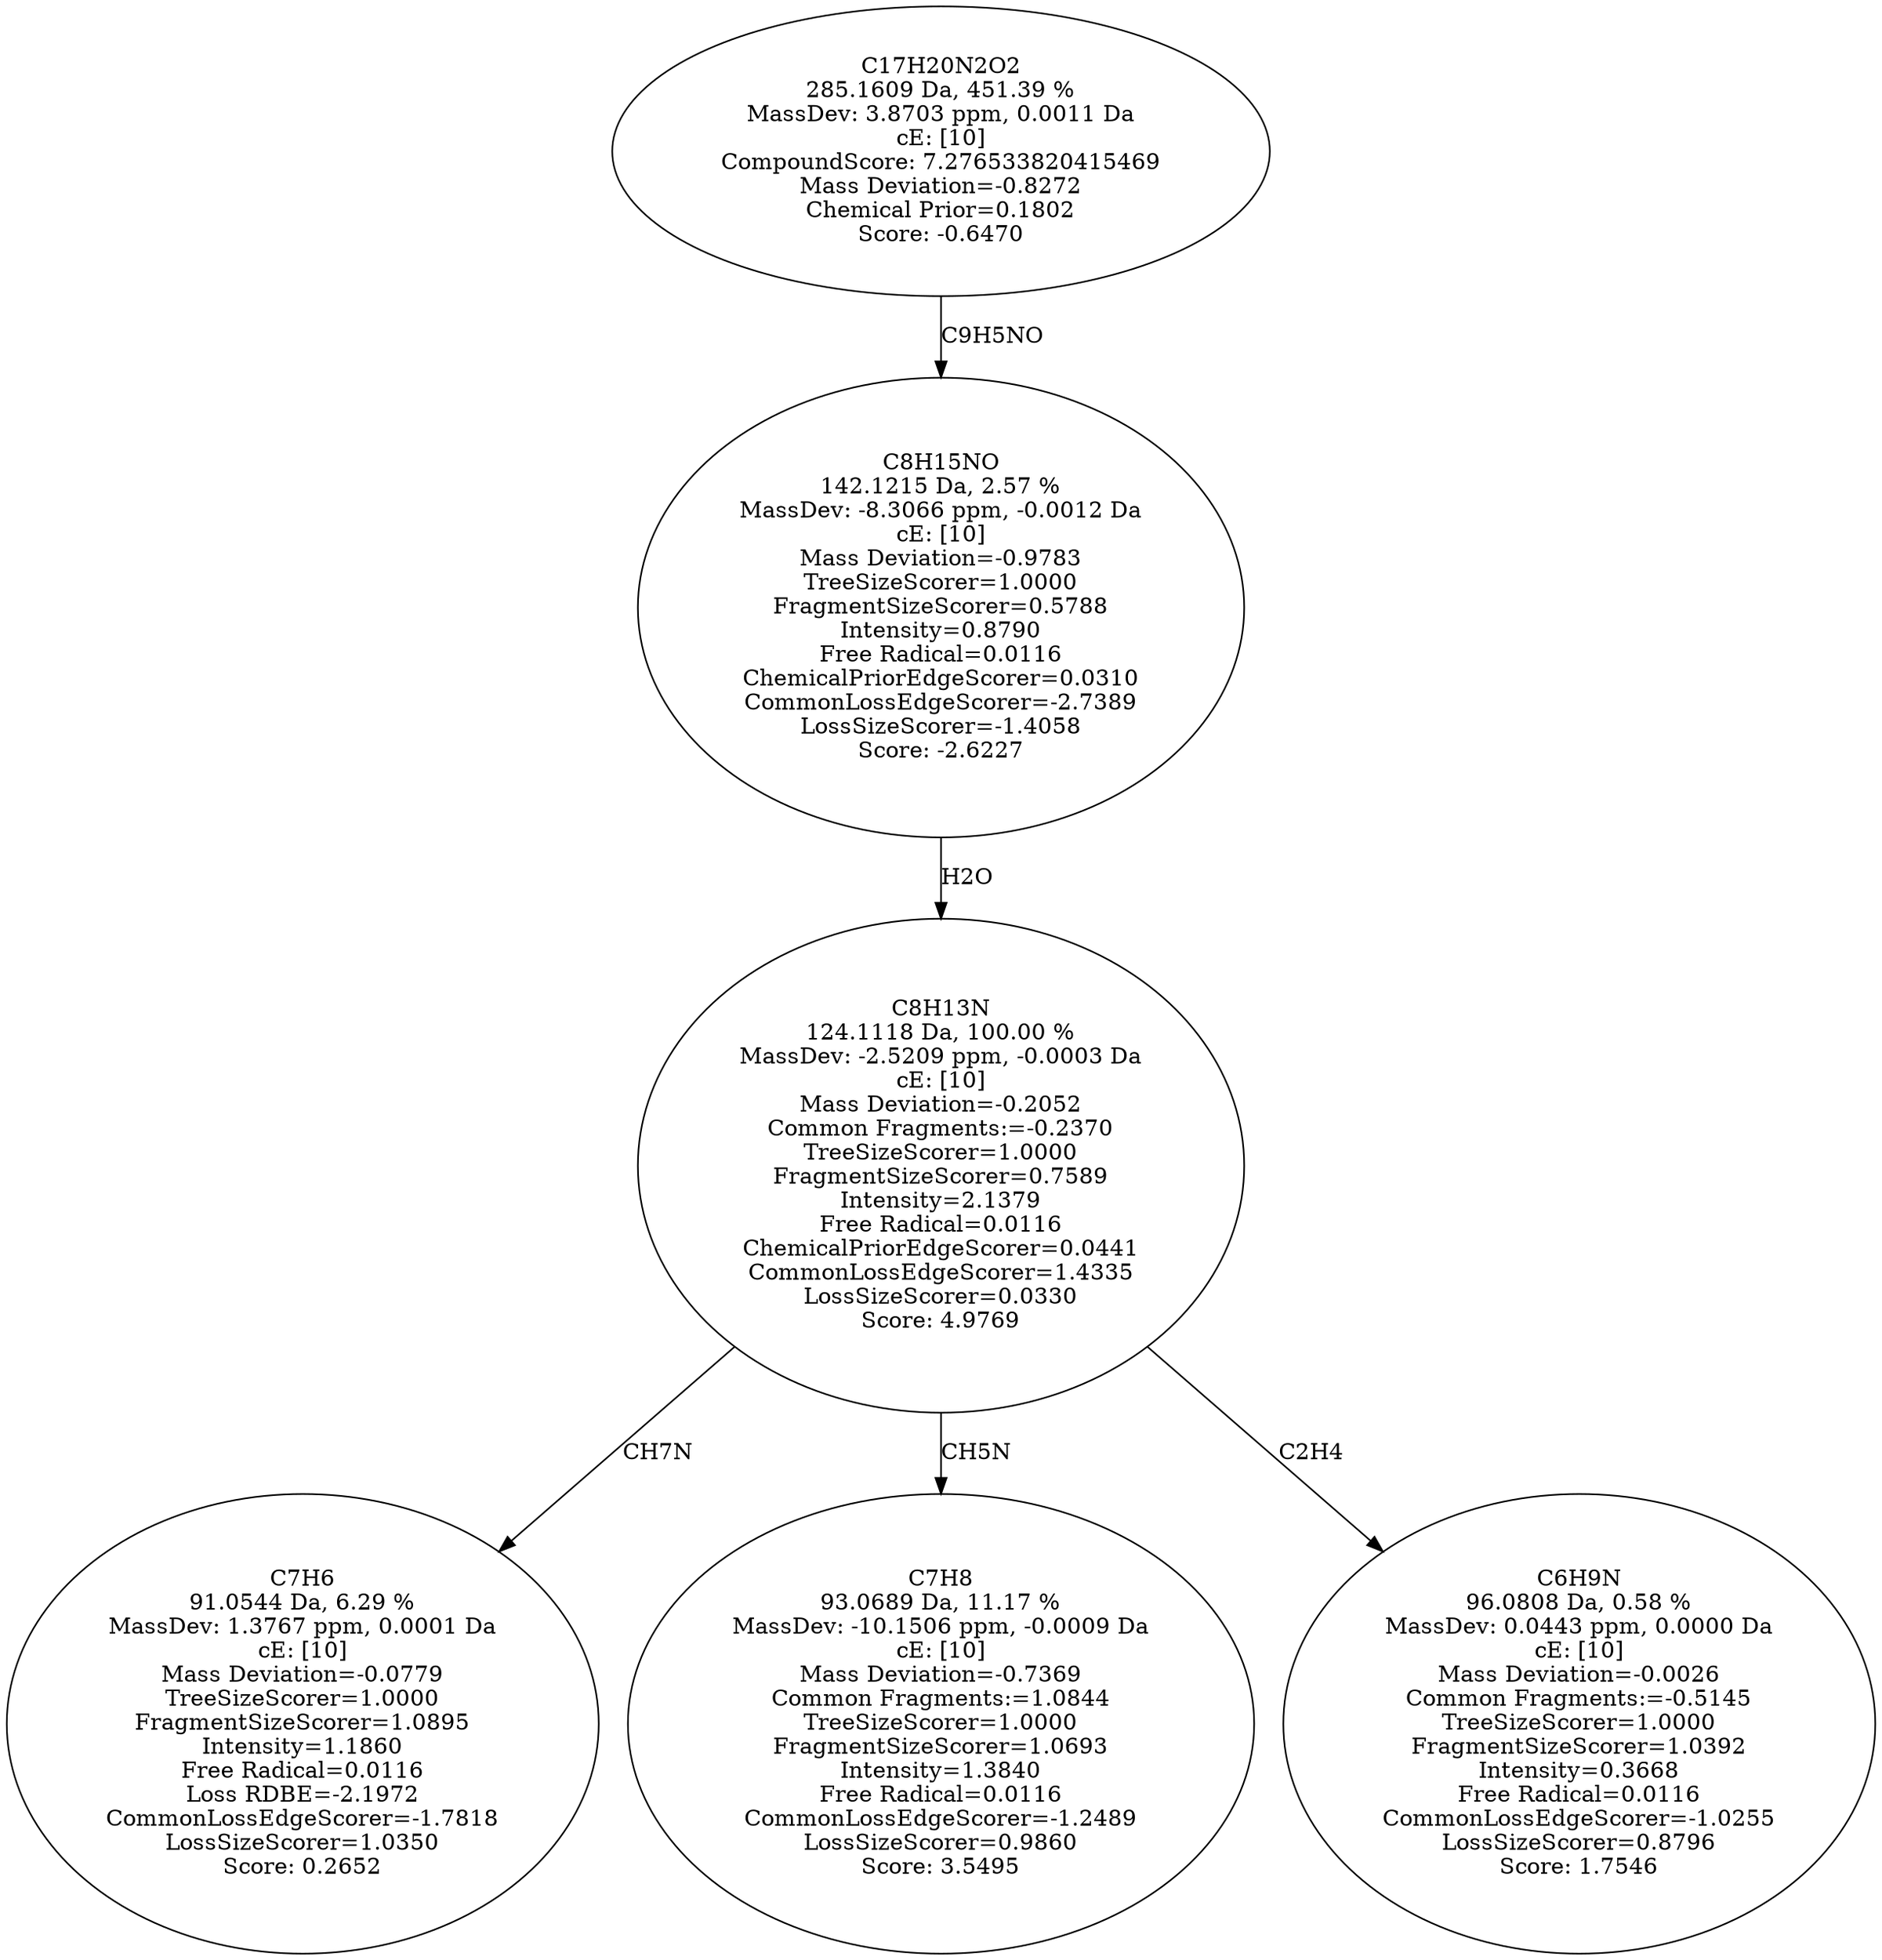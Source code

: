strict digraph {
v1 [label="C7H6\n91.0544 Da, 6.29 %\nMassDev: 1.3767 ppm, 0.0001 Da\ncE: [10]\nMass Deviation=-0.0779\nTreeSizeScorer=1.0000\nFragmentSizeScorer=1.0895\nIntensity=1.1860\nFree Radical=0.0116\nLoss RDBE=-2.1972\nCommonLossEdgeScorer=-1.7818\nLossSizeScorer=1.0350\nScore: 0.2652"];
v2 [label="C7H8\n93.0689 Da, 11.17 %\nMassDev: -10.1506 ppm, -0.0009 Da\ncE: [10]\nMass Deviation=-0.7369\nCommon Fragments:=1.0844\nTreeSizeScorer=1.0000\nFragmentSizeScorer=1.0693\nIntensity=1.3840\nFree Radical=0.0116\nCommonLossEdgeScorer=-1.2489\nLossSizeScorer=0.9860\nScore: 3.5495"];
v3 [label="C6H9N\n96.0808 Da, 0.58 %\nMassDev: 0.0443 ppm, 0.0000 Da\ncE: [10]\nMass Deviation=-0.0026\nCommon Fragments:=-0.5145\nTreeSizeScorer=1.0000\nFragmentSizeScorer=1.0392\nIntensity=0.3668\nFree Radical=0.0116\nCommonLossEdgeScorer=-1.0255\nLossSizeScorer=0.8796\nScore: 1.7546"];
v4 [label="C8H13N\n124.1118 Da, 100.00 %\nMassDev: -2.5209 ppm, -0.0003 Da\ncE: [10]\nMass Deviation=-0.2052\nCommon Fragments:=-0.2370\nTreeSizeScorer=1.0000\nFragmentSizeScorer=0.7589\nIntensity=2.1379\nFree Radical=0.0116\nChemicalPriorEdgeScorer=0.0441\nCommonLossEdgeScorer=1.4335\nLossSizeScorer=0.0330\nScore: 4.9769"];
v5 [label="C8H15NO\n142.1215 Da, 2.57 %\nMassDev: -8.3066 ppm, -0.0012 Da\ncE: [10]\nMass Deviation=-0.9783\nTreeSizeScorer=1.0000\nFragmentSizeScorer=0.5788\nIntensity=0.8790\nFree Radical=0.0116\nChemicalPriorEdgeScorer=0.0310\nCommonLossEdgeScorer=-2.7389\nLossSizeScorer=-1.4058\nScore: -2.6227"];
v6 [label="C17H20N2O2\n285.1609 Da, 451.39 %\nMassDev: 3.8703 ppm, 0.0011 Da\ncE: [10]\nCompoundScore: 7.276533820415469\nMass Deviation=-0.8272\nChemical Prior=0.1802\nScore: -0.6470"];
v4 -> v1 [label="CH7N"];
v4 -> v2 [label="CH5N"];
v4 -> v3 [label="C2H4"];
v5 -> v4 [label="H2O"];
v6 -> v5 [label="C9H5NO"];
}